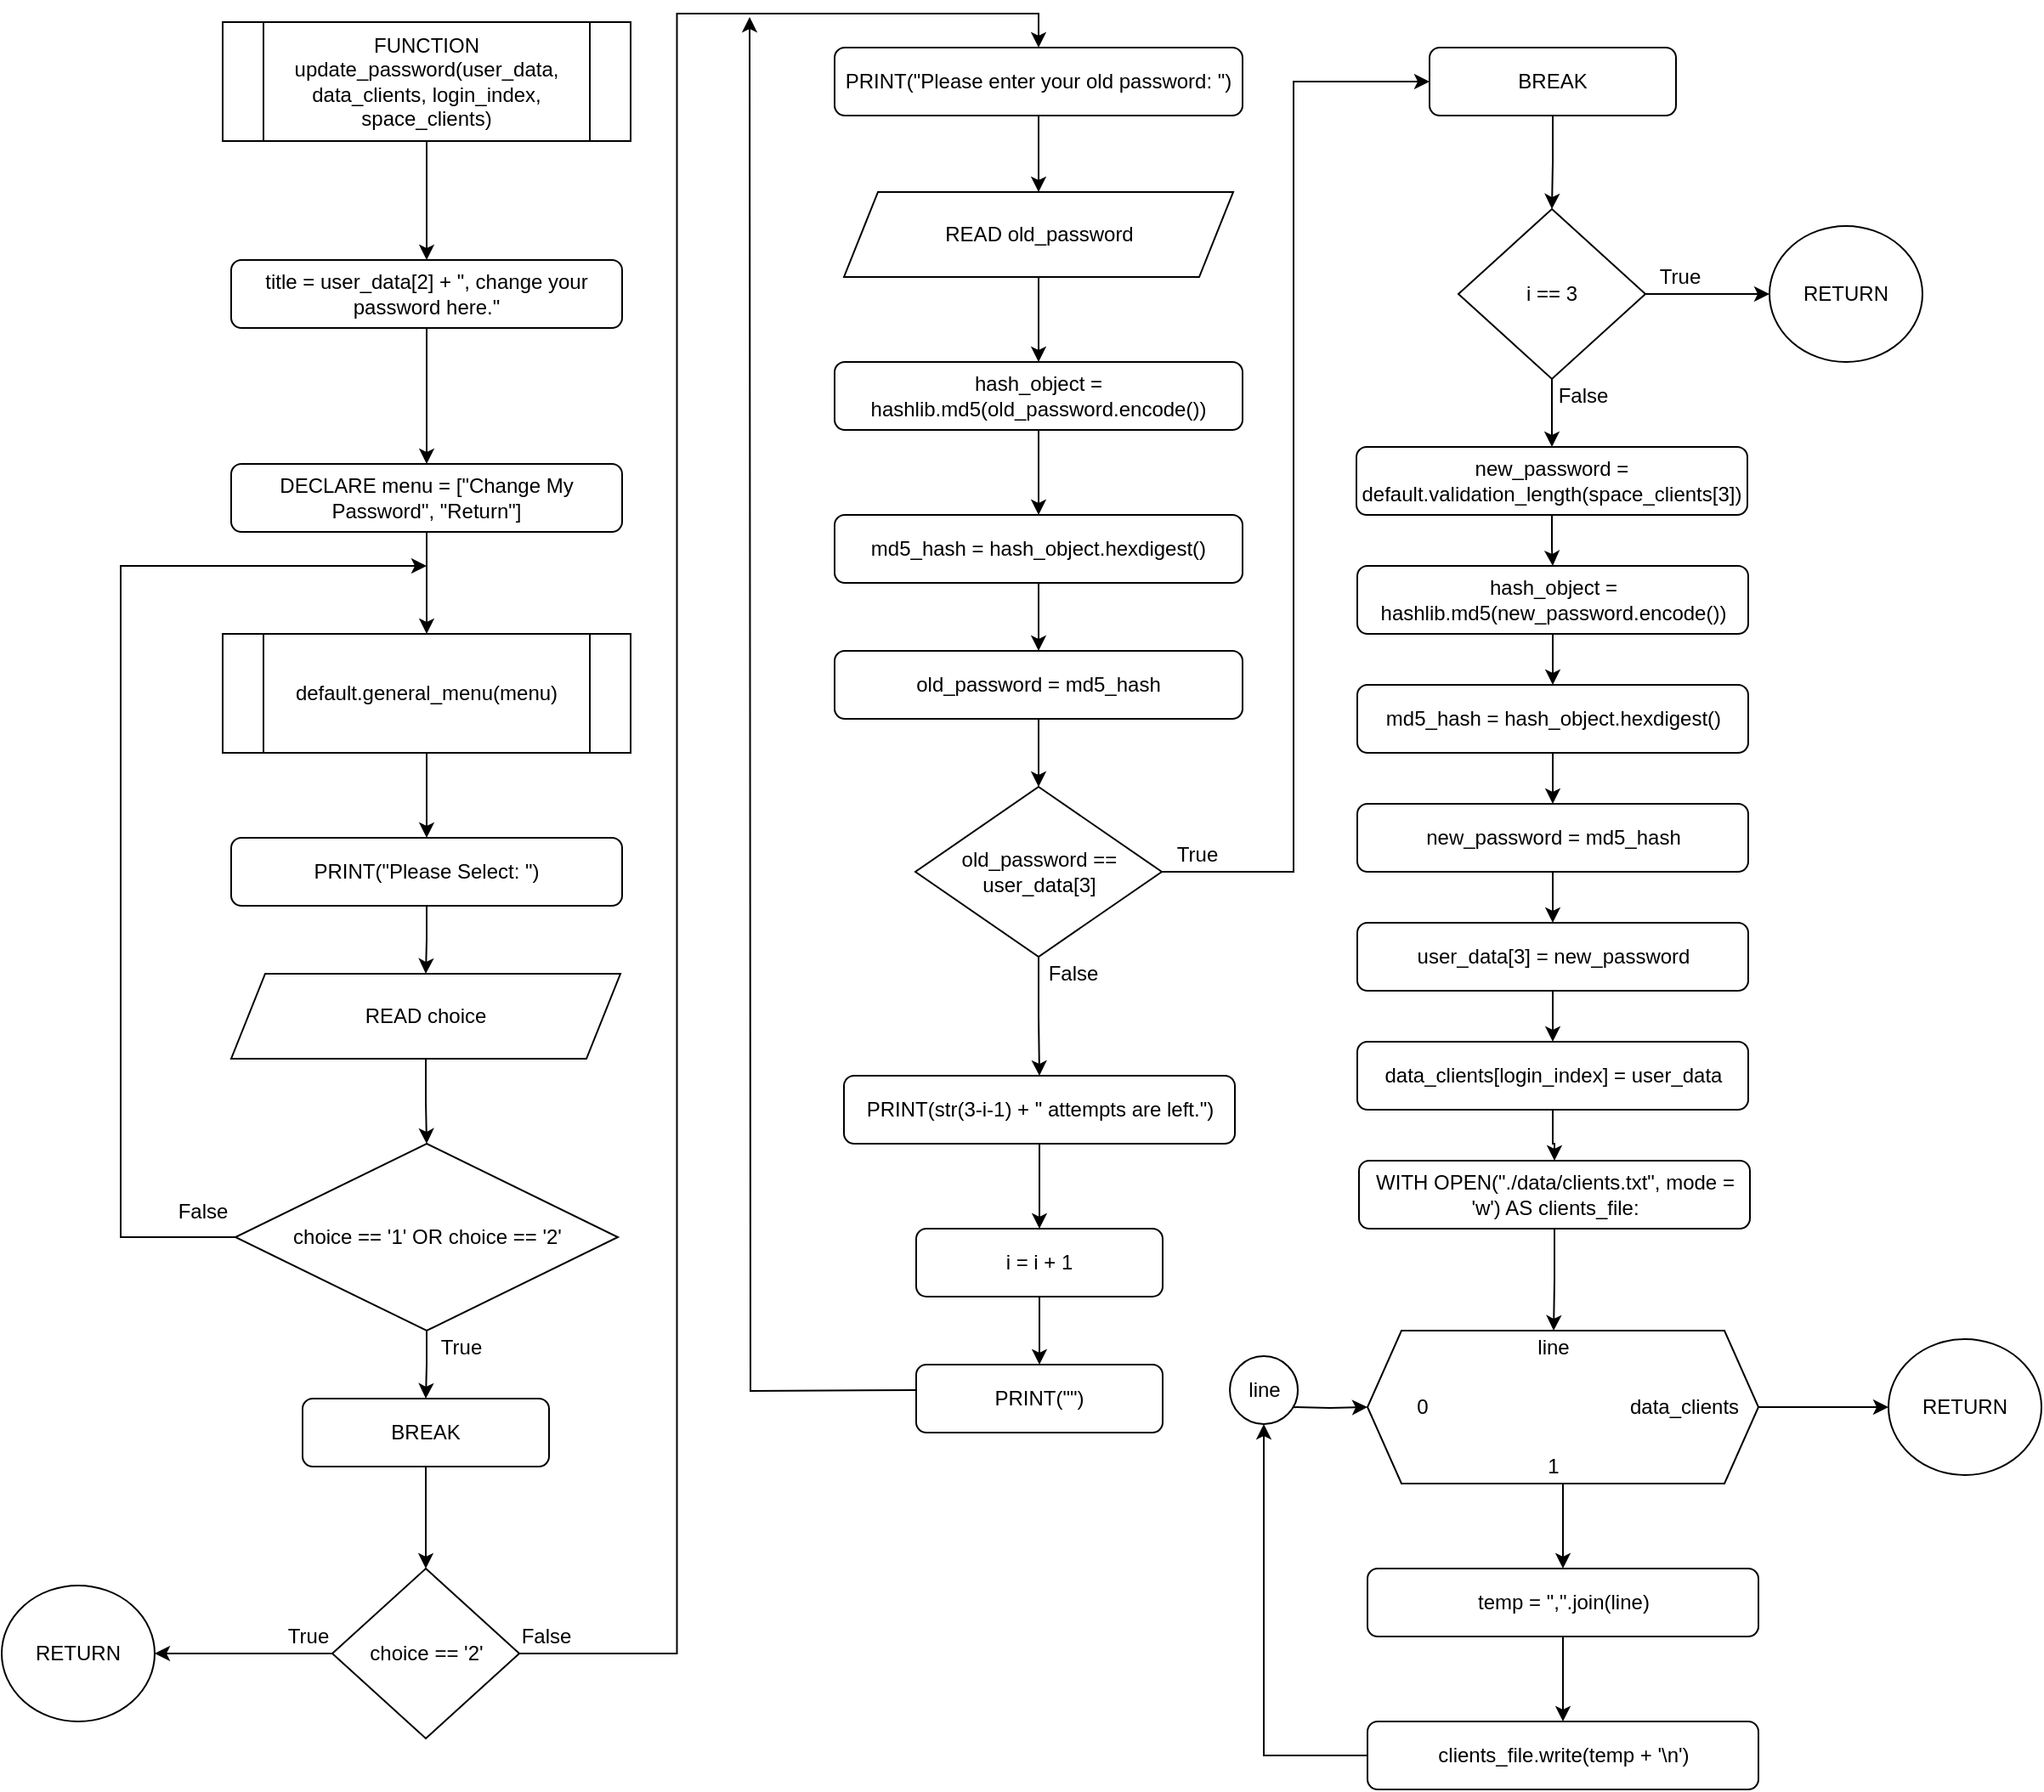 <mxfile version="14.7.7" type="github">
  <diagram id="cDP458budaUTWZo_Sfvz" name="Page-1">
    <mxGraphModel dx="1048" dy="688" grid="1" gridSize="10" guides="1" tooltips="1" connect="1" arrows="1" fold="1" page="1" pageScale="1" pageWidth="3300" pageHeight="4681" math="0" shadow="0">
      <root>
        <mxCell id="0" />
        <mxCell id="1" parent="0" />
        <mxCell id="-JOk2qOWGztv6OYyuou_-6" value="" style="edgeStyle=orthogonalEdgeStyle;rounded=0;orthogonalLoop=1;jettySize=auto;html=1;" parent="1" source="-JOk2qOWGztv6OYyuou_-1" target="-JOk2qOWGztv6OYyuou_-3" edge="1">
          <mxGeometry relative="1" as="geometry" />
        </mxCell>
        <mxCell id="-JOk2qOWGztv6OYyuou_-1" value="FUNCTION update_password(user_data, data_clients, login_index, space_clients)" style="shape=process;whiteSpace=wrap;html=1;backgroundOutline=1;" parent="1" vertex="1">
          <mxGeometry x="460" y="80" width="240" height="70" as="geometry" />
        </mxCell>
        <mxCell id="-JOk2qOWGztv6OYyuou_-5" value="" style="edgeStyle=orthogonalEdgeStyle;rounded=0;orthogonalLoop=1;jettySize=auto;html=1;" parent="1" source="-JOk2qOWGztv6OYyuou_-3" target="-JOk2qOWGztv6OYyuou_-4" edge="1">
          <mxGeometry relative="1" as="geometry" />
        </mxCell>
        <mxCell id="-JOk2qOWGztv6OYyuou_-3" value="title = user_data[2] + &quot;, change your password here.&quot;" style="rounded=1;whiteSpace=wrap;html=1;" parent="1" vertex="1">
          <mxGeometry x="465" y="220" width="230" height="40" as="geometry" />
        </mxCell>
        <mxCell id="-JOk2qOWGztv6OYyuou_-9" value="" style="edgeStyle=orthogonalEdgeStyle;rounded=0;orthogonalLoop=1;jettySize=auto;html=1;" parent="1" source="-JOk2qOWGztv6OYyuou_-4" target="-JOk2qOWGztv6OYyuou_-7" edge="1">
          <mxGeometry relative="1" as="geometry" />
        </mxCell>
        <mxCell id="-JOk2qOWGztv6OYyuou_-4" value="DECLARE menu = [&quot;Change My Password&quot;, &quot;Return&quot;]" style="rounded=1;whiteSpace=wrap;html=1;" parent="1" vertex="1">
          <mxGeometry x="465" y="340" width="230" height="40" as="geometry" />
        </mxCell>
        <mxCell id="-JOk2qOWGztv6OYyuou_-10" value="" style="edgeStyle=orthogonalEdgeStyle;rounded=0;orthogonalLoop=1;jettySize=auto;html=1;" parent="1" source="-JOk2qOWGztv6OYyuou_-7" target="-JOk2qOWGztv6OYyuou_-8" edge="1">
          <mxGeometry relative="1" as="geometry" />
        </mxCell>
        <mxCell id="-JOk2qOWGztv6OYyuou_-7" value="default.general_menu(menu)" style="shape=process;whiteSpace=wrap;html=1;backgroundOutline=1;" parent="1" vertex="1">
          <mxGeometry x="460" y="440" width="240" height="70" as="geometry" />
        </mxCell>
        <mxCell id="-JOk2qOWGztv6OYyuou_-12" value="" style="edgeStyle=orthogonalEdgeStyle;rounded=0;orthogonalLoop=1;jettySize=auto;html=1;" parent="1" source="-JOk2qOWGztv6OYyuou_-8" target="-JOk2qOWGztv6OYyuou_-11" edge="1">
          <mxGeometry relative="1" as="geometry" />
        </mxCell>
        <mxCell id="-JOk2qOWGztv6OYyuou_-8" value="PRINT(&quot;Please Select: &quot;)" style="rounded=1;whiteSpace=wrap;html=1;" parent="1" vertex="1">
          <mxGeometry x="465" y="560" width="230" height="40" as="geometry" />
        </mxCell>
        <mxCell id="-JOk2qOWGztv6OYyuou_-14" value="" style="edgeStyle=orthogonalEdgeStyle;rounded=0;orthogonalLoop=1;jettySize=auto;html=1;" parent="1" source="-JOk2qOWGztv6OYyuou_-11" target="-JOk2qOWGztv6OYyuou_-13" edge="1">
          <mxGeometry relative="1" as="geometry" />
        </mxCell>
        <mxCell id="-JOk2qOWGztv6OYyuou_-11" value="READ choice" style="shape=parallelogram;perimeter=parallelogramPerimeter;whiteSpace=wrap;html=1;fixedSize=1;" parent="1" vertex="1">
          <mxGeometry x="465" y="640" width="229" height="50" as="geometry" />
        </mxCell>
        <mxCell id="-JOk2qOWGztv6OYyuou_-21" value="" style="edgeStyle=orthogonalEdgeStyle;rounded=0;orthogonalLoop=1;jettySize=auto;html=1;" parent="1" source="-JOk2qOWGztv6OYyuou_-13" target="-JOk2qOWGztv6OYyuou_-20" edge="1">
          <mxGeometry relative="1" as="geometry" />
        </mxCell>
        <mxCell id="-JOk2qOWGztv6OYyuou_-24" style="edgeStyle=orthogonalEdgeStyle;rounded=0;orthogonalLoop=1;jettySize=auto;html=1;" parent="1" source="-JOk2qOWGztv6OYyuou_-13" edge="1">
          <mxGeometry relative="1" as="geometry">
            <mxPoint x="580" y="400" as="targetPoint" />
            <Array as="points">
              <mxPoint x="400" y="795" />
              <mxPoint x="400" y="400" />
            </Array>
          </mxGeometry>
        </mxCell>
        <mxCell id="-JOk2qOWGztv6OYyuou_-13" value="choice == &#39;1&#39; OR choice == &#39;2&#39;" style="rhombus;whiteSpace=wrap;html=1;" parent="1" vertex="1">
          <mxGeometry x="467.5" y="740" width="225" height="110" as="geometry" />
        </mxCell>
        <mxCell id="-JOk2qOWGztv6OYyuou_-27" value="" style="edgeStyle=orthogonalEdgeStyle;rounded=0;orthogonalLoop=1;jettySize=auto;html=1;" parent="1" source="-JOk2qOWGztv6OYyuou_-17" target="-JOk2qOWGztv6OYyuou_-26" edge="1">
          <mxGeometry relative="1" as="geometry" />
        </mxCell>
        <mxCell id="-JOk2qOWGztv6OYyuou_-55" style="edgeStyle=orthogonalEdgeStyle;rounded=0;orthogonalLoop=1;jettySize=auto;html=1;entryX=0.5;entryY=0;entryDx=0;entryDy=0;" parent="1" source="-JOk2qOWGztv6OYyuou_-17" target="-JOk2qOWGztv6OYyuou_-30" edge="1">
          <mxGeometry relative="1" as="geometry" />
        </mxCell>
        <mxCell id="-JOk2qOWGztv6OYyuou_-17" value="choice == &#39;2&#39;" style="rhombus;whiteSpace=wrap;html=1;" parent="1" vertex="1">
          <mxGeometry x="524.5" y="990" width="110" height="100" as="geometry" />
        </mxCell>
        <mxCell id="-JOk2qOWGztv6OYyuou_-22" value="" style="edgeStyle=orthogonalEdgeStyle;rounded=0;orthogonalLoop=1;jettySize=auto;html=1;" parent="1" source="-JOk2qOWGztv6OYyuou_-20" target="-JOk2qOWGztv6OYyuou_-17" edge="1">
          <mxGeometry relative="1" as="geometry" />
        </mxCell>
        <mxCell id="-JOk2qOWGztv6OYyuou_-20" value="BREAK" style="rounded=1;whiteSpace=wrap;html=1;" parent="1" vertex="1">
          <mxGeometry x="507" y="890" width="145" height="40" as="geometry" />
        </mxCell>
        <mxCell id="-JOk2qOWGztv6OYyuou_-23" value="True" style="text;html=1;align=center;verticalAlign=middle;resizable=0;points=[];autosize=1;strokeColor=none;" parent="1" vertex="1">
          <mxGeometry x="580" y="850" width="40" height="20" as="geometry" />
        </mxCell>
        <mxCell id="-JOk2qOWGztv6OYyuou_-25" value="False" style="text;html=1;align=center;verticalAlign=middle;resizable=0;points=[];autosize=1;strokeColor=none;" parent="1" vertex="1">
          <mxGeometry x="428" y="770" width="40" height="20" as="geometry" />
        </mxCell>
        <mxCell id="-JOk2qOWGztv6OYyuou_-26" value="RETURN" style="ellipse;whiteSpace=wrap;html=1;" parent="1" vertex="1">
          <mxGeometry x="330" y="1000" width="90" height="80" as="geometry" />
        </mxCell>
        <mxCell id="-JOk2qOWGztv6OYyuou_-28" value="False" style="text;html=1;align=center;verticalAlign=middle;resizable=0;points=[];autosize=1;strokeColor=none;" parent="1" vertex="1">
          <mxGeometry x="630" y="1020" width="40" height="20" as="geometry" />
        </mxCell>
        <mxCell id="-JOk2qOWGztv6OYyuou_-29" value="True" style="text;html=1;align=center;verticalAlign=middle;resizable=0;points=[];autosize=1;strokeColor=none;" parent="1" vertex="1">
          <mxGeometry x="490" y="1020" width="40" height="20" as="geometry" />
        </mxCell>
        <mxCell id="-JOk2qOWGztv6OYyuou_-35" value="" style="edgeStyle=orthogonalEdgeStyle;rounded=0;orthogonalLoop=1;jettySize=auto;html=1;" parent="1" source="-JOk2qOWGztv6OYyuou_-30" target="-JOk2qOWGztv6OYyuou_-31" edge="1">
          <mxGeometry relative="1" as="geometry" />
        </mxCell>
        <mxCell id="-JOk2qOWGztv6OYyuou_-30" value="PRINT(&quot;Please enter your old password: &quot;)" style="rounded=1;whiteSpace=wrap;html=1;" parent="1" vertex="1">
          <mxGeometry x="820" y="95" width="240" height="40" as="geometry" />
        </mxCell>
        <mxCell id="-JOk2qOWGztv6OYyuou_-36" value="" style="edgeStyle=orthogonalEdgeStyle;rounded=0;orthogonalLoop=1;jettySize=auto;html=1;" parent="1" source="-JOk2qOWGztv6OYyuou_-31" target="-JOk2qOWGztv6OYyuou_-32" edge="1">
          <mxGeometry relative="1" as="geometry" />
        </mxCell>
        <mxCell id="-JOk2qOWGztv6OYyuou_-31" value="READ old_password" style="shape=parallelogram;perimeter=parallelogramPerimeter;whiteSpace=wrap;html=1;fixedSize=1;" parent="1" vertex="1">
          <mxGeometry x="825.5" y="180" width="229" height="50" as="geometry" />
        </mxCell>
        <mxCell id="-JOk2qOWGztv6OYyuou_-34" value="" style="edgeStyle=orthogonalEdgeStyle;rounded=0;orthogonalLoop=1;jettySize=auto;html=1;" parent="1" source="-JOk2qOWGztv6OYyuou_-32" target="-JOk2qOWGztv6OYyuou_-33" edge="1">
          <mxGeometry relative="1" as="geometry" />
        </mxCell>
        <mxCell id="-JOk2qOWGztv6OYyuou_-32" value="hash_object = hashlib.md5(old_password.encode())" style="rounded=1;whiteSpace=wrap;html=1;" parent="1" vertex="1">
          <mxGeometry x="820" y="280" width="240" height="40" as="geometry" />
        </mxCell>
        <mxCell id="-JOk2qOWGztv6OYyuou_-38" value="" style="edgeStyle=orthogonalEdgeStyle;rounded=0;orthogonalLoop=1;jettySize=auto;html=1;" parent="1" source="-JOk2qOWGztv6OYyuou_-33" target="-JOk2qOWGztv6OYyuou_-37" edge="1">
          <mxGeometry relative="1" as="geometry" />
        </mxCell>
        <mxCell id="-JOk2qOWGztv6OYyuou_-33" value="md5_hash = hash_object.hexdigest()" style="rounded=1;whiteSpace=wrap;html=1;" parent="1" vertex="1">
          <mxGeometry x="820" y="370" width="240" height="40" as="geometry" />
        </mxCell>
        <mxCell id="-JOk2qOWGztv6OYyuou_-40" value="" style="edgeStyle=orthogonalEdgeStyle;rounded=0;orthogonalLoop=1;jettySize=auto;html=1;" parent="1" source="-JOk2qOWGztv6OYyuou_-37" target="-JOk2qOWGztv6OYyuou_-39" edge="1">
          <mxGeometry relative="1" as="geometry" />
        </mxCell>
        <mxCell id="-JOk2qOWGztv6OYyuou_-37" value="old_password = md5_hash" style="rounded=1;whiteSpace=wrap;html=1;" parent="1" vertex="1">
          <mxGeometry x="820" y="450" width="240" height="40" as="geometry" />
        </mxCell>
        <mxCell id="-JOk2qOWGztv6OYyuou_-42" value="" style="edgeStyle=orthogonalEdgeStyle;rounded=0;orthogonalLoop=1;jettySize=auto;html=1;" parent="1" source="-JOk2qOWGztv6OYyuou_-39" target="-JOk2qOWGztv6OYyuou_-41" edge="1">
          <mxGeometry relative="1" as="geometry">
            <Array as="points">
              <mxPoint x="1090" y="580" />
              <mxPoint x="1090" y="115" />
            </Array>
          </mxGeometry>
        </mxCell>
        <mxCell id="-JOk2qOWGztv6OYyuou_-45" value="" style="edgeStyle=orthogonalEdgeStyle;rounded=0;orthogonalLoop=1;jettySize=auto;html=1;" parent="1" source="-JOk2qOWGztv6OYyuou_-39" target="-JOk2qOWGztv6OYyuou_-44" edge="1">
          <mxGeometry relative="1" as="geometry" />
        </mxCell>
        <mxCell id="-JOk2qOWGztv6OYyuou_-39" value="old_password == user_data[3]" style="rhombus;whiteSpace=wrap;html=1;" parent="1" vertex="1">
          <mxGeometry x="867.5" y="530" width="145" height="100" as="geometry" />
        </mxCell>
        <mxCell id="-JOk2qOWGztv6OYyuou_-60" value="" style="edgeStyle=orthogonalEdgeStyle;rounded=0;orthogonalLoop=1;jettySize=auto;html=1;" parent="1" source="-JOk2qOWGztv6OYyuou_-41" target="-JOk2qOWGztv6OYyuou_-57" edge="1">
          <mxGeometry relative="1" as="geometry" />
        </mxCell>
        <mxCell id="-JOk2qOWGztv6OYyuou_-41" value="BREAK" style="rounded=1;whiteSpace=wrap;html=1;" parent="1" vertex="1">
          <mxGeometry x="1170" y="95" width="145" height="40" as="geometry" />
        </mxCell>
        <mxCell id="-JOk2qOWGztv6OYyuou_-43" value="True" style="text;html=1;align=center;verticalAlign=middle;resizable=0;points=[];autosize=1;strokeColor=none;" parent="1" vertex="1">
          <mxGeometry x="1012.5" y="560" width="40" height="20" as="geometry" />
        </mxCell>
        <mxCell id="-JOk2qOWGztv6OYyuou_-53" value="" style="edgeStyle=orthogonalEdgeStyle;rounded=0;orthogonalLoop=1;jettySize=auto;html=1;" parent="1" source="-JOk2qOWGztv6OYyuou_-44" target="-JOk2qOWGztv6OYyuou_-46" edge="1">
          <mxGeometry relative="1" as="geometry" />
        </mxCell>
        <mxCell id="-JOk2qOWGztv6OYyuou_-44" value="PRINT(str(3-i-1) + &quot; attempts are left.&quot;)" style="rounded=1;whiteSpace=wrap;html=1;" parent="1" vertex="1">
          <mxGeometry x="825.5" y="700" width="230" height="40" as="geometry" />
        </mxCell>
        <mxCell id="-JOk2qOWGztv6OYyuou_-49" value="" style="edgeStyle=orthogonalEdgeStyle;rounded=0;orthogonalLoop=1;jettySize=auto;html=1;" parent="1" source="-JOk2qOWGztv6OYyuou_-46" target="-JOk2qOWGztv6OYyuou_-48" edge="1">
          <mxGeometry relative="1" as="geometry" />
        </mxCell>
        <mxCell id="-JOk2qOWGztv6OYyuou_-46" value="i = i + 1" style="rounded=1;whiteSpace=wrap;html=1;" parent="1" vertex="1">
          <mxGeometry x="868" y="790" width="145" height="40" as="geometry" />
        </mxCell>
        <mxCell id="-JOk2qOWGztv6OYyuou_-56" style="edgeStyle=orthogonalEdgeStyle;rounded=0;orthogonalLoop=1;jettySize=auto;html=1;" parent="1" edge="1">
          <mxGeometry relative="1" as="geometry">
            <mxPoint x="770" y="77" as="targetPoint" />
            <mxPoint x="868" y="885" as="sourcePoint" />
          </mxGeometry>
        </mxCell>
        <mxCell id="-JOk2qOWGztv6OYyuou_-48" value="PRINT(&quot;&quot;)" style="rounded=1;whiteSpace=wrap;html=1;" parent="1" vertex="1">
          <mxGeometry x="868" y="870" width="145" height="40" as="geometry" />
        </mxCell>
        <mxCell id="-JOk2qOWGztv6OYyuou_-50" value="False" style="text;html=1;align=center;verticalAlign=middle;resizable=0;points=[];autosize=1;strokeColor=none;" parent="1" vertex="1">
          <mxGeometry x="940" y="630" width="40" height="20" as="geometry" />
        </mxCell>
        <mxCell id="-JOk2qOWGztv6OYyuou_-59" value="" style="edgeStyle=orthogonalEdgeStyle;rounded=0;orthogonalLoop=1;jettySize=auto;html=1;" parent="1" source="-JOk2qOWGztv6OYyuou_-57" target="-JOk2qOWGztv6OYyuou_-58" edge="1">
          <mxGeometry relative="1" as="geometry" />
        </mxCell>
        <mxCell id="-JOk2qOWGztv6OYyuou_-63" value="" style="edgeStyle=orthogonalEdgeStyle;rounded=0;orthogonalLoop=1;jettySize=auto;html=1;" parent="1" source="-JOk2qOWGztv6OYyuou_-57" target="-JOk2qOWGztv6OYyuou_-62" edge="1">
          <mxGeometry relative="1" as="geometry" />
        </mxCell>
        <mxCell id="-JOk2qOWGztv6OYyuou_-57" value="i == 3" style="rhombus;whiteSpace=wrap;html=1;" parent="1" vertex="1">
          <mxGeometry x="1187" y="190" width="110" height="100" as="geometry" />
        </mxCell>
        <mxCell id="-JOk2qOWGztv6OYyuou_-58" value="RETURN" style="ellipse;whiteSpace=wrap;html=1;" parent="1" vertex="1">
          <mxGeometry x="1370" y="200" width="90" height="80" as="geometry" />
        </mxCell>
        <mxCell id="-JOk2qOWGztv6OYyuou_-67" value="" style="edgeStyle=orthogonalEdgeStyle;rounded=0;orthogonalLoop=1;jettySize=auto;html=1;" parent="1" source="-JOk2qOWGztv6OYyuou_-62" target="-JOk2qOWGztv6OYyuou_-66" edge="1">
          <mxGeometry relative="1" as="geometry" />
        </mxCell>
        <mxCell id="-JOk2qOWGztv6OYyuou_-62" value="new_password = default.validation_length(space_clients[3])" style="rounded=1;whiteSpace=wrap;html=1;" parent="1" vertex="1">
          <mxGeometry x="1127" y="330" width="230" height="40" as="geometry" />
        </mxCell>
        <mxCell id="-JOk2qOWGztv6OYyuou_-64" value="True" style="text;html=1;align=center;verticalAlign=middle;resizable=0;points=[];autosize=1;strokeColor=none;" parent="1" vertex="1">
          <mxGeometry x="1297" y="220" width="40" height="20" as="geometry" />
        </mxCell>
        <mxCell id="-JOk2qOWGztv6OYyuou_-65" value="False" style="text;html=1;align=center;verticalAlign=middle;resizable=0;points=[];autosize=1;strokeColor=none;" parent="1" vertex="1">
          <mxGeometry x="1240" y="290" width="40" height="20" as="geometry" />
        </mxCell>
        <mxCell id="-JOk2qOWGztv6OYyuou_-69" value="" style="edgeStyle=orthogonalEdgeStyle;rounded=0;orthogonalLoop=1;jettySize=auto;html=1;" parent="1" source="-JOk2qOWGztv6OYyuou_-66" target="-JOk2qOWGztv6OYyuou_-68" edge="1">
          <mxGeometry relative="1" as="geometry" />
        </mxCell>
        <mxCell id="-JOk2qOWGztv6OYyuou_-66" value="hash_object = hashlib.md5(new_password.encode())" style="rounded=1;whiteSpace=wrap;html=1;" parent="1" vertex="1">
          <mxGeometry x="1127.5" y="400" width="230" height="40" as="geometry" />
        </mxCell>
        <mxCell id="-JOk2qOWGztv6OYyuou_-71" value="" style="edgeStyle=orthogonalEdgeStyle;rounded=0;orthogonalLoop=1;jettySize=auto;html=1;" parent="1" source="-JOk2qOWGztv6OYyuou_-68" target="-JOk2qOWGztv6OYyuou_-70" edge="1">
          <mxGeometry relative="1" as="geometry" />
        </mxCell>
        <mxCell id="-JOk2qOWGztv6OYyuou_-68" value="md5_hash = hash_object.hexdigest()" style="rounded=1;whiteSpace=wrap;html=1;" parent="1" vertex="1">
          <mxGeometry x="1127.5" y="470" width="230" height="40" as="geometry" />
        </mxCell>
        <mxCell id="-JOk2qOWGztv6OYyuou_-73" value="" style="edgeStyle=orthogonalEdgeStyle;rounded=0;orthogonalLoop=1;jettySize=auto;html=1;" parent="1" source="-JOk2qOWGztv6OYyuou_-70" target="-JOk2qOWGztv6OYyuou_-72" edge="1">
          <mxGeometry relative="1" as="geometry" />
        </mxCell>
        <mxCell id="-JOk2qOWGztv6OYyuou_-70" value="new_password = md5_hash" style="rounded=1;whiteSpace=wrap;html=1;" parent="1" vertex="1">
          <mxGeometry x="1127.5" y="540" width="230" height="40" as="geometry" />
        </mxCell>
        <mxCell id="-JOk2qOWGztv6OYyuou_-75" value="" style="edgeStyle=orthogonalEdgeStyle;rounded=0;orthogonalLoop=1;jettySize=auto;html=1;" parent="1" source="-JOk2qOWGztv6OYyuou_-72" target="-JOk2qOWGztv6OYyuou_-74" edge="1">
          <mxGeometry relative="1" as="geometry" />
        </mxCell>
        <mxCell id="-JOk2qOWGztv6OYyuou_-72" value="user_data[3] = new_password" style="rounded=1;whiteSpace=wrap;html=1;" parent="1" vertex="1">
          <mxGeometry x="1127.5" y="610" width="230" height="40" as="geometry" />
        </mxCell>
        <mxCell id="BLIhjFKNKgl9fh2fftfQ-17" value="" style="edgeStyle=orthogonalEdgeStyle;rounded=0;orthogonalLoop=1;jettySize=auto;html=1;" edge="1" parent="1" source="-JOk2qOWGztv6OYyuou_-74" target="BLIhjFKNKgl9fh2fftfQ-3">
          <mxGeometry relative="1" as="geometry" />
        </mxCell>
        <mxCell id="-JOk2qOWGztv6OYyuou_-74" value="data_clients[login_index] = user_data" style="rounded=1;whiteSpace=wrap;html=1;" parent="1" vertex="1">
          <mxGeometry x="1127.5" y="680" width="230" height="40" as="geometry" />
        </mxCell>
        <mxCell id="-JOk2qOWGztv6OYyuou_-78" value="RETURN" style="ellipse;whiteSpace=wrap;html=1;" parent="1" vertex="1">
          <mxGeometry x="1440" y="855" width="90" height="80" as="geometry" />
        </mxCell>
        <mxCell id="BLIhjFKNKgl9fh2fftfQ-2" style="edgeStyle=orthogonalEdgeStyle;rounded=0;orthogonalLoop=1;jettySize=auto;html=1;entryX=0.5;entryY=0;entryDx=0;entryDy=0;" edge="1" parent="1" source="BLIhjFKNKgl9fh2fftfQ-3" target="BLIhjFKNKgl9fh2fftfQ-6">
          <mxGeometry relative="1" as="geometry" />
        </mxCell>
        <mxCell id="BLIhjFKNKgl9fh2fftfQ-3" value="WITH OPEN(&quot;./data/clients.txt&quot;, mode = &#39;w&#39;) AS clients_file:" style="rounded=1;whiteSpace=wrap;html=1;" vertex="1" parent="1">
          <mxGeometry x="1128.5" y="750" width="230" height="40" as="geometry" />
        </mxCell>
        <mxCell id="BLIhjFKNKgl9fh2fftfQ-4" value="" style="group" vertex="1" connectable="0" parent="1">
          <mxGeometry x="1133.5" y="850" width="230" height="90" as="geometry" />
        </mxCell>
        <mxCell id="BLIhjFKNKgl9fh2fftfQ-5" value="" style="shape=hexagon;perimeter=hexagonPerimeter2;whiteSpace=wrap;html=1;fixedSize=1;" vertex="1" parent="BLIhjFKNKgl9fh2fftfQ-4">
          <mxGeometry width="230.0" height="90" as="geometry" />
        </mxCell>
        <mxCell id="BLIhjFKNKgl9fh2fftfQ-6" value="line" style="text;html=1;strokeColor=none;fillColor=none;align=center;verticalAlign=middle;whiteSpace=wrap;rounded=0;" vertex="1" parent="BLIhjFKNKgl9fh2fftfQ-4">
          <mxGeometry x="87.619" width="43.81" height="20" as="geometry" />
        </mxCell>
        <mxCell id="BLIhjFKNKgl9fh2fftfQ-7" value="0" style="text;html=1;strokeColor=none;fillColor=none;align=center;verticalAlign=middle;whiteSpace=wrap;rounded=0;" vertex="1" parent="BLIhjFKNKgl9fh2fftfQ-4">
          <mxGeometry x="10.952" y="35" width="43.81" height="20" as="geometry" />
        </mxCell>
        <mxCell id="BLIhjFKNKgl9fh2fftfQ-8" value="1" style="text;html=1;strokeColor=none;fillColor=none;align=center;verticalAlign=middle;whiteSpace=wrap;rounded=0;" vertex="1" parent="BLIhjFKNKgl9fh2fftfQ-4">
          <mxGeometry x="87.619" y="70" width="43.81" height="20" as="geometry" />
        </mxCell>
        <mxCell id="BLIhjFKNKgl9fh2fftfQ-9" value="data_clients" style="text;html=1;strokeColor=none;fillColor=none;align=center;verticalAlign=middle;whiteSpace=wrap;rounded=0;" vertex="1" parent="BLIhjFKNKgl9fh2fftfQ-4">
          <mxGeometry x="164.286" y="35" width="43.81" height="20" as="geometry" />
        </mxCell>
        <mxCell id="BLIhjFKNKgl9fh2fftfQ-10" value="" style="edgeStyle=orthogonalEdgeStyle;rounded=0;orthogonalLoop=1;jettySize=auto;html=1;" edge="1" parent="1" source="BLIhjFKNKgl9fh2fftfQ-11" target="BLIhjFKNKgl9fh2fftfQ-13">
          <mxGeometry relative="1" as="geometry" />
        </mxCell>
        <mxCell id="BLIhjFKNKgl9fh2fftfQ-11" value="temp = &quot;,&quot;.join(line)" style="rounded=1;whiteSpace=wrap;html=1;" vertex="1" parent="1">
          <mxGeometry x="1133.5" y="990" width="230" height="40" as="geometry" />
        </mxCell>
        <mxCell id="BLIhjFKNKgl9fh2fftfQ-12" style="edgeStyle=orthogonalEdgeStyle;rounded=0;orthogonalLoop=1;jettySize=auto;html=1;entryX=0.5;entryY=1;entryDx=0;entryDy=0;" edge="1" parent="1" source="BLIhjFKNKgl9fh2fftfQ-13" target="BLIhjFKNKgl9fh2fftfQ-16">
          <mxGeometry relative="1" as="geometry" />
        </mxCell>
        <mxCell id="BLIhjFKNKgl9fh2fftfQ-13" value="clients_file.write(temp + &#39;\n&#39;)" style="rounded=1;whiteSpace=wrap;html=1;" vertex="1" parent="1">
          <mxGeometry x="1133.5" y="1080" width="230" height="40" as="geometry" />
        </mxCell>
        <mxCell id="BLIhjFKNKgl9fh2fftfQ-14" value="" style="edgeStyle=orthogonalEdgeStyle;rounded=0;orthogonalLoop=1;jettySize=auto;html=1;" edge="1" parent="1" source="BLIhjFKNKgl9fh2fftfQ-5" target="BLIhjFKNKgl9fh2fftfQ-11">
          <mxGeometry relative="1" as="geometry" />
        </mxCell>
        <mxCell id="BLIhjFKNKgl9fh2fftfQ-15" style="edgeStyle=orthogonalEdgeStyle;rounded=0;orthogonalLoop=1;jettySize=auto;html=1;entryX=0;entryY=0.5;entryDx=0;entryDy=0;" edge="1" parent="1" target="BLIhjFKNKgl9fh2fftfQ-5">
          <mxGeometry relative="1" as="geometry">
            <mxPoint x="1088.5" y="895" as="sourcePoint" />
          </mxGeometry>
        </mxCell>
        <mxCell id="BLIhjFKNKgl9fh2fftfQ-16" value="line" style="ellipse;whiteSpace=wrap;html=1;aspect=fixed;" vertex="1" parent="1">
          <mxGeometry x="1052.5" y="865" width="40" height="40" as="geometry" />
        </mxCell>
        <mxCell id="BLIhjFKNKgl9fh2fftfQ-18" style="edgeStyle=orthogonalEdgeStyle;rounded=0;orthogonalLoop=1;jettySize=auto;html=1;entryX=0;entryY=0.5;entryDx=0;entryDy=0;" edge="1" parent="1" source="BLIhjFKNKgl9fh2fftfQ-5" target="-JOk2qOWGztv6OYyuou_-78">
          <mxGeometry relative="1" as="geometry" />
        </mxCell>
      </root>
    </mxGraphModel>
  </diagram>
</mxfile>
